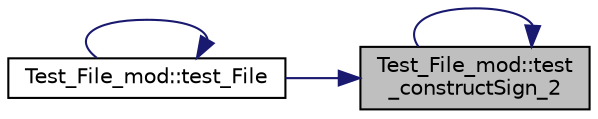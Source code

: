digraph "Test_File_mod::test_constructSign_2"
{
 // LATEX_PDF_SIZE
  edge [fontname="Helvetica",fontsize="10",labelfontname="Helvetica",labelfontsize="10"];
  node [fontname="Helvetica",fontsize="10",shape=record];
  rankdir="RL";
  Node1 [label="Test_File_mod::test\l_constructSign_2",height=0.2,width=0.4,color="black", fillcolor="grey75", style="filled", fontcolor="black",tooltip=" "];
  Node1 -> Node1 [dir="back",color="midnightblue",fontsize="10",style="solid"];
  Node1 -> Node2 [dir="back",color="midnightblue",fontsize="10",style="solid"];
  Node2 [label="Test_File_mod::test_File",height=0.2,width=0.4,color="black", fillcolor="white", style="filled",URL="$namespaceTest__File__mod.html#ad6243957e6e404e9749db50a2979b90c",tooltip=" "];
  Node2 -> Node2 [dir="back",color="midnightblue",fontsize="10",style="solid"];
}
